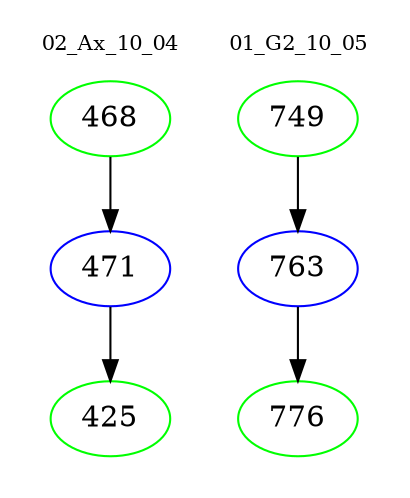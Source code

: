 digraph{
subgraph cluster_0 {
color = white
label = "02_Ax_10_04";
fontsize=10;
T0_468 [label="468", color="green"]
T0_468 -> T0_471 [color="black"]
T0_471 [label="471", color="blue"]
T0_471 -> T0_425 [color="black"]
T0_425 [label="425", color="green"]
}
subgraph cluster_1 {
color = white
label = "01_G2_10_05";
fontsize=10;
T1_749 [label="749", color="green"]
T1_749 -> T1_763 [color="black"]
T1_763 [label="763", color="blue"]
T1_763 -> T1_776 [color="black"]
T1_776 [label="776", color="green"]
}
}
